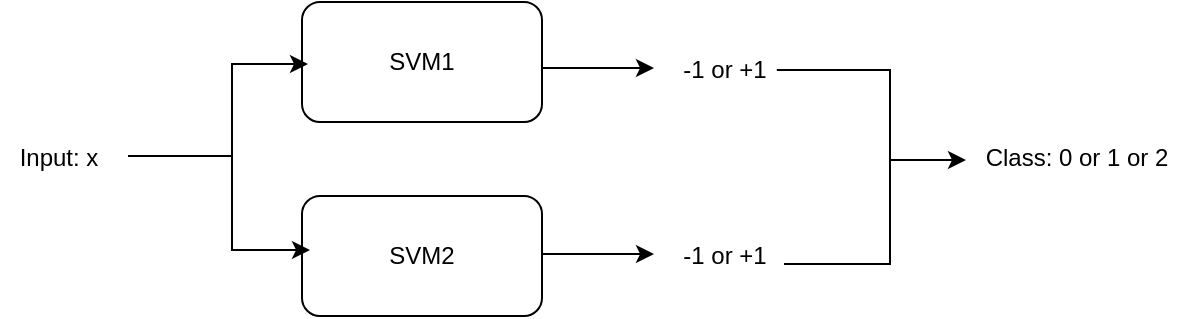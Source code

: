 <mxfile version="26.1.1">
  <diagram name="Page-1" id="T7DMj8xUObS4rCb962sg">
    <mxGraphModel dx="1290" dy="522" grid="0" gridSize="10" guides="1" tooltips="1" connect="1" arrows="1" fold="1" page="1" pageScale="1" pageWidth="1169" pageHeight="827" math="0" shadow="0">
      <root>
        <mxCell id="0" />
        <mxCell id="1" parent="0" />
        <mxCell id="Gc8bQ2DcOGm53bw4okKY-1" value="SVM1" style="rounded=1;whiteSpace=wrap;html=1;" vertex="1" parent="1">
          <mxGeometry x="323" y="92" width="120" height="60" as="geometry" />
        </mxCell>
        <mxCell id="Gc8bQ2DcOGm53bw4okKY-2" value="SVM2" style="rounded=1;whiteSpace=wrap;html=1;" vertex="1" parent="1">
          <mxGeometry x="323" y="189" width="120" height="60" as="geometry" />
        </mxCell>
        <mxCell id="Gc8bQ2DcOGm53bw4okKY-5" value="Input: x" style="text;html=1;align=center;verticalAlign=middle;resizable=0;points=[];autosize=1;strokeColor=none;fillColor=none;" vertex="1" parent="1">
          <mxGeometry x="172" y="157" width="57" height="26" as="geometry" />
        </mxCell>
        <mxCell id="Gc8bQ2DcOGm53bw4okKY-9" value="" style="endArrow=classic;html=1;rounded=0;" edge="1" parent="1">
          <mxGeometry width="50" height="50" relative="1" as="geometry">
            <mxPoint x="443" y="125" as="sourcePoint" />
            <mxPoint x="499" y="125" as="targetPoint" />
          </mxGeometry>
        </mxCell>
        <mxCell id="Gc8bQ2DcOGm53bw4okKY-10" value="-1 or +1" style="text;html=1;align=center;verticalAlign=middle;resizable=0;points=[];autosize=1;strokeColor=none;fillColor=none;" vertex="1" parent="1">
          <mxGeometry x="504" y="113" width="60" height="26" as="geometry" />
        </mxCell>
        <mxCell id="Gc8bQ2DcOGm53bw4okKY-11" value="" style="endArrow=classic;html=1;rounded=0;" edge="1" parent="1">
          <mxGeometry width="50" height="50" relative="1" as="geometry">
            <mxPoint x="443" y="218" as="sourcePoint" />
            <mxPoint x="499" y="218" as="targetPoint" />
          </mxGeometry>
        </mxCell>
        <mxCell id="Gc8bQ2DcOGm53bw4okKY-12" value="-1 or +1" style="text;html=1;align=center;verticalAlign=middle;resizable=0;points=[];autosize=1;strokeColor=none;fillColor=none;" vertex="1" parent="1">
          <mxGeometry x="504" y="206" width="60" height="26" as="geometry" />
        </mxCell>
        <mxCell id="Gc8bQ2DcOGm53bw4okKY-13" value="" style="group" vertex="1" connectable="0" parent="1">
          <mxGeometry x="236" y="123" width="91" height="93" as="geometry" />
        </mxCell>
        <mxCell id="Gc8bQ2DcOGm53bw4okKY-4" value="" style="endArrow=none;html=1;rounded=0;" edge="1" parent="Gc8bQ2DcOGm53bw4okKY-13">
          <mxGeometry width="50" height="50" relative="1" as="geometry">
            <mxPoint y="46" as="sourcePoint" />
            <mxPoint x="52" y="46" as="targetPoint" />
          </mxGeometry>
        </mxCell>
        <mxCell id="Gc8bQ2DcOGm53bw4okKY-6" value="" style="endArrow=classic;html=1;rounded=0;entryX=0;entryY=0.5;entryDx=0;entryDy=0;" edge="1" parent="Gc8bQ2DcOGm53bw4okKY-13">
          <mxGeometry width="50" height="50" relative="1" as="geometry">
            <mxPoint x="52" y="48" as="sourcePoint" />
            <mxPoint x="90" as="targetPoint" />
            <Array as="points">
              <mxPoint x="52" />
            </Array>
          </mxGeometry>
        </mxCell>
        <mxCell id="Gc8bQ2DcOGm53bw4okKY-7" value="" style="endArrow=classic;html=1;rounded=0;entryX=0;entryY=0.5;entryDx=0;entryDy=0;" edge="1" parent="Gc8bQ2DcOGm53bw4okKY-13">
          <mxGeometry width="50" height="50" relative="1" as="geometry">
            <mxPoint x="52" y="46" as="sourcePoint" />
            <mxPoint x="91" y="93" as="targetPoint" />
            <Array as="points">
              <mxPoint x="52" y="93" />
            </Array>
          </mxGeometry>
        </mxCell>
        <mxCell id="Gc8bQ2DcOGm53bw4okKY-22" value="" style="endArrow=none;html=1;rounded=0;exitX=0.94;exitY=0.5;exitDx=0;exitDy=0;exitPerimeter=0;" edge="1" parent="1" source="Gc8bQ2DcOGm53bw4okKY-10">
          <mxGeometry width="50" height="50" relative="1" as="geometry">
            <mxPoint x="564" y="128" as="sourcePoint" />
            <mxPoint x="617" y="169" as="targetPoint" />
            <Array as="points">
              <mxPoint x="617" y="126" />
            </Array>
          </mxGeometry>
        </mxCell>
        <mxCell id="Gc8bQ2DcOGm53bw4okKY-24" value="" style="endArrow=none;html=1;rounded=0;" edge="1" parent="1">
          <mxGeometry width="50" height="50" relative="1" as="geometry">
            <mxPoint x="564" y="223" as="sourcePoint" />
            <mxPoint x="617" y="167" as="targetPoint" />
            <Array as="points">
              <mxPoint x="617" y="223" />
            </Array>
          </mxGeometry>
        </mxCell>
        <mxCell id="Gc8bQ2DcOGm53bw4okKY-25" value="" style="endArrow=classic;html=1;rounded=0;" edge="1" parent="1">
          <mxGeometry width="50" height="50" relative="1" as="geometry">
            <mxPoint x="617" y="171" as="sourcePoint" />
            <mxPoint x="655" y="171" as="targetPoint" />
          </mxGeometry>
        </mxCell>
        <mxCell id="Gc8bQ2DcOGm53bw4okKY-26" value="Class: 0 or 1 or 2" style="text;html=1;align=center;verticalAlign=middle;resizable=0;points=[];autosize=1;strokeColor=none;fillColor=none;" vertex="1" parent="1">
          <mxGeometry x="655" y="157" width="109" height="26" as="geometry" />
        </mxCell>
      </root>
    </mxGraphModel>
  </diagram>
</mxfile>

